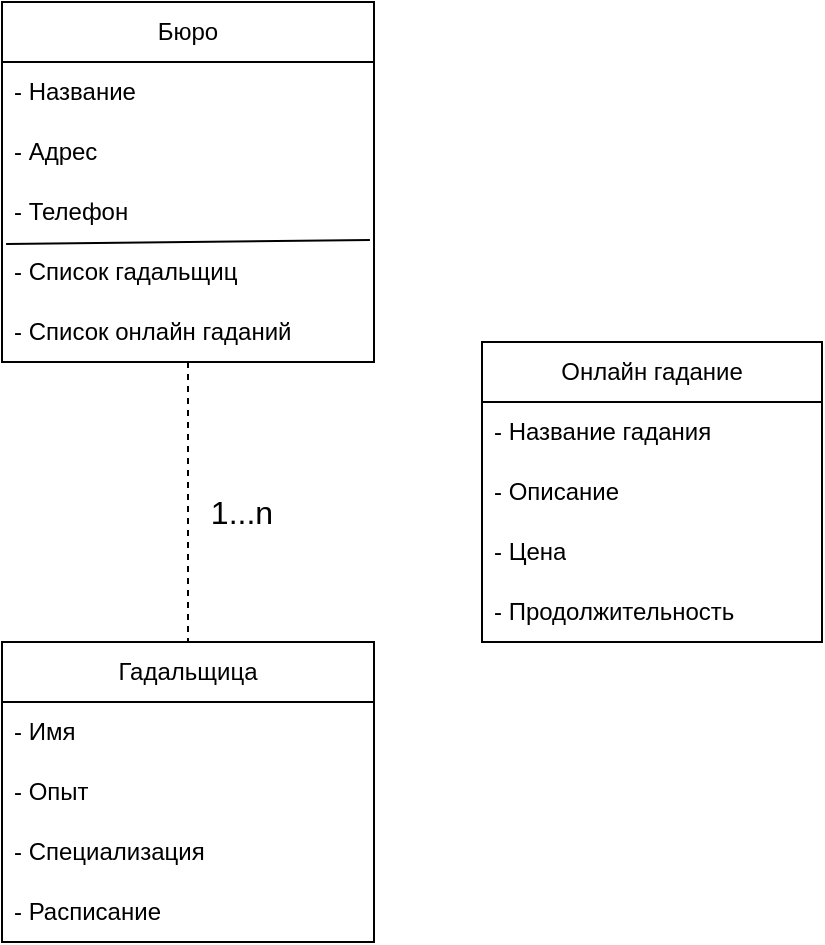<mxfile version="24.8.0">
  <diagram name="Страница — 1" id="QBzDeUlXdEiR4kz7j1_D">
    <mxGraphModel dx="2074" dy="1106" grid="1" gridSize="10" guides="1" tooltips="1" connect="1" arrows="1" fold="1" page="1" pageScale="1" pageWidth="827" pageHeight="1169" math="0" shadow="0">
      <root>
        <mxCell id="0" />
        <mxCell id="1" parent="0" />
        <mxCell id="MtT5fJQE9RZztKqNJY1Z-1" value="Бюро" style="swimlane;fontStyle=0;childLayout=stackLayout;horizontal=1;startSize=30;horizontalStack=0;resizeParent=1;resizeParentMax=0;resizeLast=0;collapsible=1;marginBottom=0;whiteSpace=wrap;html=1;" vertex="1" parent="1">
          <mxGeometry x="310" y="130" width="186" height="180" as="geometry" />
        </mxCell>
        <mxCell id="MtT5fJQE9RZztKqNJY1Z-2" value="- Название" style="text;strokeColor=none;fillColor=none;align=left;verticalAlign=middle;spacingLeft=4;spacingRight=4;overflow=hidden;points=[[0,0.5],[1,0.5]];portConstraint=eastwest;rotatable=0;whiteSpace=wrap;html=1;" vertex="1" parent="MtT5fJQE9RZztKqNJY1Z-1">
          <mxGeometry y="30" width="186" height="30" as="geometry" />
        </mxCell>
        <mxCell id="MtT5fJQE9RZztKqNJY1Z-3" value="- Адрес" style="text;strokeColor=none;fillColor=none;align=left;verticalAlign=middle;spacingLeft=4;spacingRight=4;overflow=hidden;points=[[0,0.5],[1,0.5]];portConstraint=eastwest;rotatable=0;whiteSpace=wrap;html=1;" vertex="1" parent="MtT5fJQE9RZztKqNJY1Z-1">
          <mxGeometry y="60" width="186" height="30" as="geometry" />
        </mxCell>
        <mxCell id="MtT5fJQE9RZztKqNJY1Z-4" value="- Телефон" style="text;strokeColor=none;fillColor=none;align=left;verticalAlign=middle;spacingLeft=4;spacingRight=4;overflow=hidden;points=[[0,0.5],[1,0.5]];portConstraint=eastwest;rotatable=0;whiteSpace=wrap;html=1;" vertex="1" parent="MtT5fJQE9RZztKqNJY1Z-1">
          <mxGeometry y="90" width="186" height="30" as="geometry" />
        </mxCell>
        <mxCell id="MtT5fJQE9RZztKqNJY1Z-7" value="- Список гадальщиц" style="text;strokeColor=none;fillColor=none;align=left;verticalAlign=middle;spacingLeft=4;spacingRight=4;overflow=hidden;points=[[0,0.5],[1,0.5]];portConstraint=eastwest;rotatable=0;whiteSpace=wrap;html=1;" vertex="1" parent="MtT5fJQE9RZztKqNJY1Z-1">
          <mxGeometry y="120" width="186" height="30" as="geometry" />
        </mxCell>
        <mxCell id="MtT5fJQE9RZztKqNJY1Z-8" value="- Список онлайн гаданий" style="text;strokeColor=none;fillColor=none;align=left;verticalAlign=middle;spacingLeft=4;spacingRight=4;overflow=hidden;points=[[0,0.5],[1,0.5]];portConstraint=eastwest;rotatable=0;whiteSpace=wrap;html=1;" vertex="1" parent="MtT5fJQE9RZztKqNJY1Z-1">
          <mxGeometry y="150" width="186" height="30" as="geometry" />
        </mxCell>
        <mxCell id="MtT5fJQE9RZztKqNJY1Z-9" value="" style="endArrow=none;html=1;rounded=0;exitX=0.011;exitY=1.033;exitDx=0;exitDy=0;exitPerimeter=0;entryX=0.989;entryY=0.967;entryDx=0;entryDy=0;entryPerimeter=0;" edge="1" parent="MtT5fJQE9RZztKqNJY1Z-1" source="MtT5fJQE9RZztKqNJY1Z-4" target="MtT5fJQE9RZztKqNJY1Z-4">
          <mxGeometry width="50" height="50" relative="1" as="geometry">
            <mxPoint x="80" y="460" as="sourcePoint" />
            <mxPoint x="130" y="410" as="targetPoint" />
          </mxGeometry>
        </mxCell>
        <mxCell id="MtT5fJQE9RZztKqNJY1Z-12" value="" style="endArrow=none;dashed=1;html=1;rounded=0;" edge="1" parent="1" source="MtT5fJQE9RZztKqNJY1Z-1" target="MtT5fJQE9RZztKqNJY1Z-17">
          <mxGeometry width="50" height="50" relative="1" as="geometry">
            <mxPoint x="390" y="590" as="sourcePoint" />
            <mxPoint x="410" y="450" as="targetPoint" />
          </mxGeometry>
        </mxCell>
        <mxCell id="MtT5fJQE9RZztKqNJY1Z-17" value="Гадальщица" style="swimlane;fontStyle=0;childLayout=stackLayout;horizontal=1;startSize=30;horizontalStack=0;resizeParent=1;resizeParentMax=0;resizeLast=0;collapsible=1;marginBottom=0;whiteSpace=wrap;html=1;" vertex="1" parent="1">
          <mxGeometry x="310" y="450" width="186" height="150" as="geometry" />
        </mxCell>
        <mxCell id="MtT5fJQE9RZztKqNJY1Z-18" value="- Имя" style="text;strokeColor=none;fillColor=none;align=left;verticalAlign=middle;spacingLeft=4;spacingRight=4;overflow=hidden;points=[[0,0.5],[1,0.5]];portConstraint=eastwest;rotatable=0;whiteSpace=wrap;html=1;" vertex="1" parent="MtT5fJQE9RZztKqNJY1Z-17">
          <mxGeometry y="30" width="186" height="30" as="geometry" />
        </mxCell>
        <mxCell id="MtT5fJQE9RZztKqNJY1Z-19" value="- Опыт" style="text;strokeColor=none;fillColor=none;align=left;verticalAlign=middle;spacingLeft=4;spacingRight=4;overflow=hidden;points=[[0,0.5],[1,0.5]];portConstraint=eastwest;rotatable=0;whiteSpace=wrap;html=1;" vertex="1" parent="MtT5fJQE9RZztKqNJY1Z-17">
          <mxGeometry y="60" width="186" height="30" as="geometry" />
        </mxCell>
        <mxCell id="MtT5fJQE9RZztKqNJY1Z-20" value="- Специализация" style="text;strokeColor=none;fillColor=none;align=left;verticalAlign=middle;spacingLeft=4;spacingRight=4;overflow=hidden;points=[[0,0.5],[1,0.5]];portConstraint=eastwest;rotatable=0;whiteSpace=wrap;html=1;" vertex="1" parent="MtT5fJQE9RZztKqNJY1Z-17">
          <mxGeometry y="90" width="186" height="30" as="geometry" />
        </mxCell>
        <mxCell id="MtT5fJQE9RZztKqNJY1Z-21" value="- Расписание" style="text;strokeColor=none;fillColor=none;align=left;verticalAlign=middle;spacingLeft=4;spacingRight=4;overflow=hidden;points=[[0,0.5],[1,0.5]];portConstraint=eastwest;rotatable=0;whiteSpace=wrap;html=1;" vertex="1" parent="MtT5fJQE9RZztKqNJY1Z-17">
          <mxGeometry y="120" width="186" height="30" as="geometry" />
        </mxCell>
        <mxCell id="MtT5fJQE9RZztKqNJY1Z-24" value="1...n" style="text;html=1;align=center;verticalAlign=middle;whiteSpace=wrap;rounded=0;fontSize=16;" vertex="1" parent="1">
          <mxGeometry x="400" y="370" width="60" height="30" as="geometry" />
        </mxCell>
        <mxCell id="MtT5fJQE9RZztKqNJY1Z-25" value="Онлайн гадание" style="swimlane;fontStyle=0;childLayout=stackLayout;horizontal=1;startSize=30;horizontalStack=0;resizeParent=1;resizeParentMax=0;resizeLast=0;collapsible=1;marginBottom=0;whiteSpace=wrap;html=1;" vertex="1" parent="1">
          <mxGeometry x="550" y="300" width="170" height="150" as="geometry" />
        </mxCell>
        <mxCell id="MtT5fJQE9RZztKqNJY1Z-26" value="- Название гадания" style="text;strokeColor=none;fillColor=none;align=left;verticalAlign=middle;spacingLeft=4;spacingRight=4;overflow=hidden;points=[[0,0.5],[1,0.5]];portConstraint=eastwest;rotatable=0;whiteSpace=wrap;html=1;" vertex="1" parent="MtT5fJQE9RZztKqNJY1Z-25">
          <mxGeometry y="30" width="170" height="30" as="geometry" />
        </mxCell>
        <mxCell id="MtT5fJQE9RZztKqNJY1Z-27" value="- Описание" style="text;strokeColor=none;fillColor=none;align=left;verticalAlign=middle;spacingLeft=4;spacingRight=4;overflow=hidden;points=[[0,0.5],[1,0.5]];portConstraint=eastwest;rotatable=0;whiteSpace=wrap;html=1;" vertex="1" parent="MtT5fJQE9RZztKqNJY1Z-25">
          <mxGeometry y="60" width="170" height="30" as="geometry" />
        </mxCell>
        <mxCell id="MtT5fJQE9RZztKqNJY1Z-28" value="- Цена" style="text;strokeColor=none;fillColor=none;align=left;verticalAlign=middle;spacingLeft=4;spacingRight=4;overflow=hidden;points=[[0,0.5],[1,0.5]];portConstraint=eastwest;rotatable=0;whiteSpace=wrap;html=1;" vertex="1" parent="MtT5fJQE9RZztKqNJY1Z-25">
          <mxGeometry y="90" width="170" height="30" as="geometry" />
        </mxCell>
        <mxCell id="MtT5fJQE9RZztKqNJY1Z-29" value="- Продолжительность" style="text;strokeColor=none;fillColor=none;align=left;verticalAlign=middle;spacingLeft=4;spacingRight=4;overflow=hidden;points=[[0,0.5],[1,0.5]];portConstraint=eastwest;rotatable=0;whiteSpace=wrap;html=1;" vertex="1" parent="MtT5fJQE9RZztKqNJY1Z-25">
          <mxGeometry y="120" width="170" height="30" as="geometry" />
        </mxCell>
      </root>
    </mxGraphModel>
  </diagram>
</mxfile>
